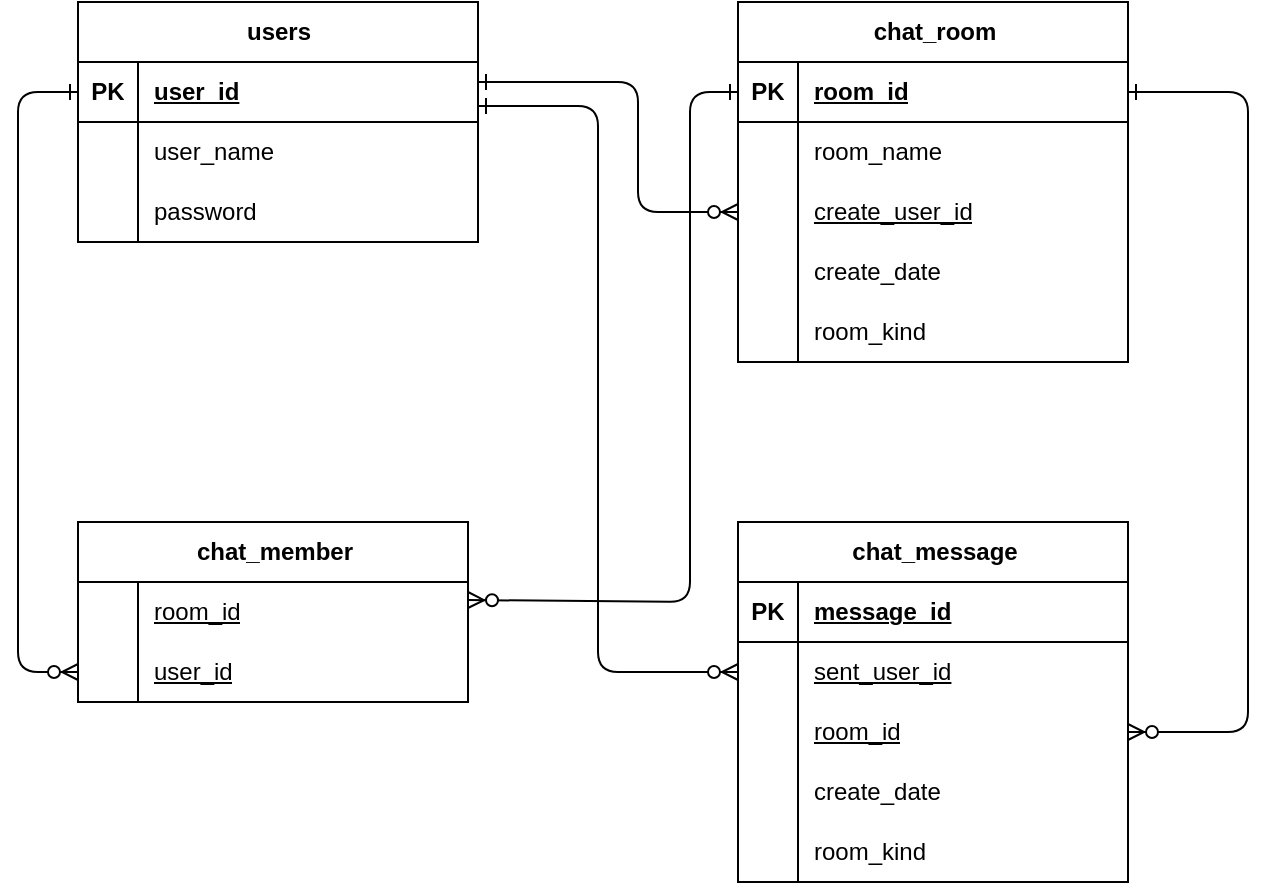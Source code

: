 <mxfile version="22.1.3" type="github">
  <diagram id="R2lEEEUBdFMjLlhIrx00" name="Page-1">
    <mxGraphModel dx="1434" dy="790" grid="1" gridSize="10" guides="1" tooltips="1" connect="1" arrows="1" fold="1" page="1" pageScale="1" pageWidth="850" pageHeight="1100" math="0" shadow="0" extFonts="Permanent Marker^https://fonts.googleapis.com/css?family=Permanent+Marker">
      <root>
        <mxCell id="0" />
        <mxCell id="1" parent="0" />
        <mxCell id="C-vyLk0tnHw3VtMMgP7b-1" value="" style="endArrow=ERzeroToMany;startArrow=ERone;endFill=1;startFill=0;entryX=0;entryY=0.5;entryDx=0;entryDy=0;" parent="1" target="yeZ7nKdXUPoDfyPP_PmN-37" edge="1">
          <mxGeometry width="100" height="100" relative="1" as="geometry">
            <mxPoint x="334" y="140" as="sourcePoint" />
            <mxPoint x="484" y="200" as="targetPoint" />
            <Array as="points">
              <mxPoint x="414" y="140" />
              <mxPoint x="414" y="205" />
            </Array>
          </mxGeometry>
        </mxCell>
        <mxCell id="yeZ7nKdXUPoDfyPP_PmN-14" value="" style="shape=partialRectangle;overflow=hidden;connectable=0;fillColor=none;top=0;left=0;bottom=0;right=0;strokeColor=#000000;" parent="1" vertex="1">
          <mxGeometry x="184" y="210" width="30" height="30" as="geometry">
            <mxRectangle width="30" height="30" as="alternateBounds" />
          </mxGeometry>
        </mxCell>
        <mxCell id="yeZ7nKdXUPoDfyPP_PmN-30" value="chat_room" style="shape=table;startSize=30;container=1;collapsible=1;childLayout=tableLayout;fixedRows=1;rowLines=0;fontStyle=1;align=center;resizeLast=1;html=1;strokeColor=default;verticalAlign=middle;fontFamily=Helvetica;fontSize=12;fontColor=default;fillColor=none;" parent="1" vertex="1">
          <mxGeometry x="464" y="100" width="195" height="180" as="geometry" />
        </mxCell>
        <mxCell id="yeZ7nKdXUPoDfyPP_PmN-31" value="" style="shape=tableRow;horizontal=0;startSize=0;swimlaneHead=0;swimlaneBody=0;fillColor=none;collapsible=0;dropTarget=0;points=[[0,0.5],[1,0.5]];portConstraint=eastwest;top=0;left=0;right=0;bottom=1;strokeColor=default;align=center;verticalAlign=middle;fontFamily=Helvetica;fontSize=12;fontColor=default;" parent="yeZ7nKdXUPoDfyPP_PmN-30" vertex="1">
          <mxGeometry y="30" width="195" height="30" as="geometry" />
        </mxCell>
        <mxCell id="yeZ7nKdXUPoDfyPP_PmN-32" value="PK" style="shape=partialRectangle;connectable=0;fillColor=none;top=0;left=0;bottom=0;right=0;fontStyle=1;overflow=hidden;whiteSpace=wrap;html=1;strokeColor=default;align=center;verticalAlign=middle;fontFamily=Helvetica;fontSize=12;fontColor=default;" parent="yeZ7nKdXUPoDfyPP_PmN-31" vertex="1">
          <mxGeometry width="30" height="30" as="geometry">
            <mxRectangle width="30" height="30" as="alternateBounds" />
          </mxGeometry>
        </mxCell>
        <mxCell id="yeZ7nKdXUPoDfyPP_PmN-33" value="room_id" style="shape=partialRectangle;connectable=0;fillColor=none;top=0;left=0;bottom=0;right=0;align=left;spacingLeft=6;fontStyle=5;overflow=hidden;whiteSpace=wrap;html=1;strokeColor=default;verticalAlign=middle;fontFamily=Helvetica;fontSize=12;fontColor=default;" parent="yeZ7nKdXUPoDfyPP_PmN-31" vertex="1">
          <mxGeometry x="30" width="165" height="30" as="geometry">
            <mxRectangle width="165" height="30" as="alternateBounds" />
          </mxGeometry>
        </mxCell>
        <mxCell id="yeZ7nKdXUPoDfyPP_PmN-34" value="" style="shape=tableRow;horizontal=0;startSize=0;swimlaneHead=0;swimlaneBody=0;fillColor=none;collapsible=0;dropTarget=0;points=[[0,0.5],[1,0.5]];portConstraint=eastwest;top=0;left=0;right=0;bottom=0;strokeColor=default;align=center;verticalAlign=middle;fontFamily=Helvetica;fontSize=12;fontColor=default;" parent="yeZ7nKdXUPoDfyPP_PmN-30" vertex="1">
          <mxGeometry y="60" width="195" height="30" as="geometry" />
        </mxCell>
        <mxCell id="yeZ7nKdXUPoDfyPP_PmN-35" value="" style="shape=partialRectangle;connectable=0;fillColor=none;top=0;left=0;bottom=0;right=0;editable=1;overflow=hidden;whiteSpace=wrap;html=1;strokeColor=default;align=center;verticalAlign=middle;fontFamily=Helvetica;fontSize=12;fontColor=default;" parent="yeZ7nKdXUPoDfyPP_PmN-34" vertex="1">
          <mxGeometry width="30" height="30" as="geometry">
            <mxRectangle width="30" height="30" as="alternateBounds" />
          </mxGeometry>
        </mxCell>
        <mxCell id="yeZ7nKdXUPoDfyPP_PmN-36" value="room_name" style="shape=partialRectangle;connectable=0;fillColor=none;top=0;left=0;bottom=0;right=0;align=left;spacingLeft=6;overflow=hidden;whiteSpace=wrap;html=1;strokeColor=default;verticalAlign=middle;fontFamily=Helvetica;fontSize=12;fontColor=default;" parent="yeZ7nKdXUPoDfyPP_PmN-34" vertex="1">
          <mxGeometry x="30" width="165" height="30" as="geometry">
            <mxRectangle width="165" height="30" as="alternateBounds" />
          </mxGeometry>
        </mxCell>
        <mxCell id="yeZ7nKdXUPoDfyPP_PmN-37" value="" style="shape=tableRow;horizontal=0;startSize=0;swimlaneHead=0;swimlaneBody=0;fillColor=none;collapsible=0;dropTarget=0;points=[[0,0.5],[1,0.5]];portConstraint=eastwest;top=0;left=0;right=0;bottom=0;strokeColor=default;align=center;verticalAlign=middle;fontFamily=Helvetica;fontSize=12;fontColor=default;" parent="yeZ7nKdXUPoDfyPP_PmN-30" vertex="1">
          <mxGeometry y="90" width="195" height="30" as="geometry" />
        </mxCell>
        <mxCell id="yeZ7nKdXUPoDfyPP_PmN-38" value="" style="shape=partialRectangle;connectable=0;fillColor=none;top=0;left=0;bottom=0;right=0;editable=1;overflow=hidden;whiteSpace=wrap;html=1;strokeColor=default;align=center;verticalAlign=middle;fontFamily=Helvetica;fontSize=12;fontColor=default;" parent="yeZ7nKdXUPoDfyPP_PmN-37" vertex="1">
          <mxGeometry width="30" height="30" as="geometry">
            <mxRectangle width="30" height="30" as="alternateBounds" />
          </mxGeometry>
        </mxCell>
        <mxCell id="yeZ7nKdXUPoDfyPP_PmN-39" value="create_user_id" style="shape=partialRectangle;connectable=0;fillColor=none;top=0;left=0;bottom=0;right=0;align=left;spacingLeft=6;overflow=hidden;whiteSpace=wrap;html=1;strokeColor=default;verticalAlign=middle;fontFamily=Helvetica;fontSize=12;fontColor=default;fontStyle=4" parent="yeZ7nKdXUPoDfyPP_PmN-37" vertex="1">
          <mxGeometry x="30" width="165" height="30" as="geometry">
            <mxRectangle width="165" height="30" as="alternateBounds" />
          </mxGeometry>
        </mxCell>
        <mxCell id="yeZ7nKdXUPoDfyPP_PmN-40" value="" style="shape=tableRow;horizontal=0;startSize=0;swimlaneHead=0;swimlaneBody=0;fillColor=none;collapsible=0;dropTarget=0;points=[[0,0.5],[1,0.5]];portConstraint=eastwest;top=0;left=0;right=0;bottom=0;strokeColor=default;align=center;verticalAlign=middle;fontFamily=Helvetica;fontSize=12;fontColor=default;" parent="yeZ7nKdXUPoDfyPP_PmN-30" vertex="1">
          <mxGeometry y="120" width="195" height="30" as="geometry" />
        </mxCell>
        <mxCell id="yeZ7nKdXUPoDfyPP_PmN-41" value="" style="shape=partialRectangle;connectable=0;fillColor=none;top=0;left=0;bottom=0;right=0;editable=1;overflow=hidden;whiteSpace=wrap;html=1;strokeColor=default;align=center;verticalAlign=middle;fontFamily=Helvetica;fontSize=12;fontColor=default;" parent="yeZ7nKdXUPoDfyPP_PmN-40" vertex="1">
          <mxGeometry width="30" height="30" as="geometry">
            <mxRectangle width="30" height="30" as="alternateBounds" />
          </mxGeometry>
        </mxCell>
        <mxCell id="yeZ7nKdXUPoDfyPP_PmN-42" value="create_date" style="shape=partialRectangle;connectable=0;fillColor=none;top=0;left=0;bottom=0;right=0;align=left;spacingLeft=6;overflow=hidden;whiteSpace=wrap;html=1;strokeColor=default;verticalAlign=middle;fontFamily=Helvetica;fontSize=12;fontColor=default;" parent="yeZ7nKdXUPoDfyPP_PmN-40" vertex="1">
          <mxGeometry x="30" width="165" height="30" as="geometry">
            <mxRectangle width="165" height="30" as="alternateBounds" />
          </mxGeometry>
        </mxCell>
        <mxCell id="yeZ7nKdXUPoDfyPP_PmN-43" value="" style="shape=tableRow;horizontal=0;startSize=0;swimlaneHead=0;swimlaneBody=0;fillColor=none;collapsible=0;dropTarget=0;points=[[0,0.5],[1,0.5]];portConstraint=eastwest;top=0;left=0;right=0;bottom=0;strokeColor=default;align=center;verticalAlign=middle;fontFamily=Helvetica;fontSize=12;fontColor=default;" parent="yeZ7nKdXUPoDfyPP_PmN-30" vertex="1">
          <mxGeometry y="150" width="195" height="30" as="geometry" />
        </mxCell>
        <mxCell id="yeZ7nKdXUPoDfyPP_PmN-44" value="" style="shape=partialRectangle;connectable=0;fillColor=none;top=0;left=0;bottom=0;right=0;editable=1;overflow=hidden;whiteSpace=wrap;html=1;strokeColor=default;align=center;verticalAlign=middle;fontFamily=Helvetica;fontSize=12;fontColor=default;" parent="yeZ7nKdXUPoDfyPP_PmN-43" vertex="1">
          <mxGeometry width="30" height="30" as="geometry">
            <mxRectangle width="30" height="30" as="alternateBounds" />
          </mxGeometry>
        </mxCell>
        <mxCell id="yeZ7nKdXUPoDfyPP_PmN-45" value="room_kind" style="shape=partialRectangle;connectable=0;fillColor=none;top=0;left=0;bottom=0;right=0;align=left;spacingLeft=6;overflow=hidden;whiteSpace=wrap;html=1;strokeColor=default;verticalAlign=middle;fontFamily=Helvetica;fontSize=12;fontColor=default;" parent="yeZ7nKdXUPoDfyPP_PmN-43" vertex="1">
          <mxGeometry x="30" width="165" height="30" as="geometry">
            <mxRectangle width="165" height="30" as="alternateBounds" />
          </mxGeometry>
        </mxCell>
        <mxCell id="yeZ7nKdXUPoDfyPP_PmN-46" value="chat_message" style="shape=table;startSize=30;container=1;collapsible=1;childLayout=tableLayout;fixedRows=1;rowLines=0;fontStyle=1;align=center;resizeLast=1;html=1;strokeColor=default;verticalAlign=middle;fontFamily=Helvetica;fontSize=12;fontColor=default;fillColor=none;" parent="1" vertex="1">
          <mxGeometry x="464" y="360" width="195" height="180" as="geometry" />
        </mxCell>
        <mxCell id="yeZ7nKdXUPoDfyPP_PmN-47" value="" style="shape=tableRow;horizontal=0;startSize=0;swimlaneHead=0;swimlaneBody=0;fillColor=none;collapsible=0;dropTarget=0;points=[[0,0.5],[1,0.5]];portConstraint=eastwest;top=0;left=0;right=0;bottom=1;strokeColor=default;align=center;verticalAlign=middle;fontFamily=Helvetica;fontSize=12;fontColor=default;" parent="yeZ7nKdXUPoDfyPP_PmN-46" vertex="1">
          <mxGeometry y="30" width="195" height="30" as="geometry" />
        </mxCell>
        <mxCell id="yeZ7nKdXUPoDfyPP_PmN-48" value="PK" style="shape=partialRectangle;connectable=0;fillColor=none;top=0;left=0;bottom=0;right=0;fontStyle=1;overflow=hidden;whiteSpace=wrap;html=1;strokeColor=default;align=center;verticalAlign=middle;fontFamily=Helvetica;fontSize=12;fontColor=default;" parent="yeZ7nKdXUPoDfyPP_PmN-47" vertex="1">
          <mxGeometry width="30" height="30" as="geometry">
            <mxRectangle width="30" height="30" as="alternateBounds" />
          </mxGeometry>
        </mxCell>
        <mxCell id="yeZ7nKdXUPoDfyPP_PmN-49" value="message_id" style="shape=partialRectangle;connectable=0;fillColor=none;top=0;left=0;bottom=0;right=0;align=left;spacingLeft=6;fontStyle=5;overflow=hidden;whiteSpace=wrap;html=1;strokeColor=default;verticalAlign=middle;fontFamily=Helvetica;fontSize=12;fontColor=default;" parent="yeZ7nKdXUPoDfyPP_PmN-47" vertex="1">
          <mxGeometry x="30" width="165" height="30" as="geometry">
            <mxRectangle width="165" height="30" as="alternateBounds" />
          </mxGeometry>
        </mxCell>
        <mxCell id="yeZ7nKdXUPoDfyPP_PmN-50" value="" style="shape=tableRow;horizontal=0;startSize=0;swimlaneHead=0;swimlaneBody=0;fillColor=none;collapsible=0;dropTarget=0;points=[[0,0.5],[1,0.5]];portConstraint=eastwest;top=0;left=0;right=0;bottom=0;strokeColor=default;align=center;verticalAlign=middle;fontFamily=Helvetica;fontSize=12;fontColor=default;" parent="yeZ7nKdXUPoDfyPP_PmN-46" vertex="1">
          <mxGeometry y="60" width="195" height="30" as="geometry" />
        </mxCell>
        <mxCell id="yeZ7nKdXUPoDfyPP_PmN-51" value="" style="shape=partialRectangle;connectable=0;fillColor=none;top=0;left=0;bottom=0;right=0;editable=1;overflow=hidden;whiteSpace=wrap;html=1;strokeColor=default;align=center;verticalAlign=middle;fontFamily=Helvetica;fontSize=12;fontColor=default;" parent="yeZ7nKdXUPoDfyPP_PmN-50" vertex="1">
          <mxGeometry width="30" height="30" as="geometry">
            <mxRectangle width="30" height="30" as="alternateBounds" />
          </mxGeometry>
        </mxCell>
        <mxCell id="yeZ7nKdXUPoDfyPP_PmN-52" value="sent_user_id" style="shape=partialRectangle;connectable=0;fillColor=none;top=0;left=0;bottom=0;right=0;align=left;spacingLeft=6;overflow=hidden;whiteSpace=wrap;html=1;strokeColor=default;verticalAlign=middle;fontFamily=Helvetica;fontSize=12;fontColor=default;fontStyle=4" parent="yeZ7nKdXUPoDfyPP_PmN-50" vertex="1">
          <mxGeometry x="30" width="165" height="30" as="geometry">
            <mxRectangle width="165" height="30" as="alternateBounds" />
          </mxGeometry>
        </mxCell>
        <mxCell id="yeZ7nKdXUPoDfyPP_PmN-53" value="" style="shape=tableRow;horizontal=0;startSize=0;swimlaneHead=0;swimlaneBody=0;fillColor=none;collapsible=0;dropTarget=0;points=[[0,0.5],[1,0.5]];portConstraint=eastwest;top=0;left=0;right=0;bottom=0;strokeColor=default;align=center;verticalAlign=middle;fontFamily=Helvetica;fontSize=12;fontColor=default;" parent="yeZ7nKdXUPoDfyPP_PmN-46" vertex="1">
          <mxGeometry y="90" width="195" height="30" as="geometry" />
        </mxCell>
        <mxCell id="yeZ7nKdXUPoDfyPP_PmN-54" value="" style="shape=partialRectangle;connectable=0;fillColor=none;top=0;left=0;bottom=0;right=0;editable=1;overflow=hidden;whiteSpace=wrap;html=1;strokeColor=default;align=center;verticalAlign=middle;fontFamily=Helvetica;fontSize=12;fontColor=default;" parent="yeZ7nKdXUPoDfyPP_PmN-53" vertex="1">
          <mxGeometry width="30" height="30" as="geometry">
            <mxRectangle width="30" height="30" as="alternateBounds" />
          </mxGeometry>
        </mxCell>
        <mxCell id="yeZ7nKdXUPoDfyPP_PmN-55" value="room_id" style="shape=partialRectangle;connectable=0;fillColor=none;top=0;left=0;bottom=0;right=0;align=left;spacingLeft=6;overflow=hidden;whiteSpace=wrap;html=1;strokeColor=default;verticalAlign=middle;fontFamily=Helvetica;fontSize=12;fontColor=default;fontStyle=4" parent="yeZ7nKdXUPoDfyPP_PmN-53" vertex="1">
          <mxGeometry x="30" width="165" height="30" as="geometry">
            <mxRectangle width="165" height="30" as="alternateBounds" />
          </mxGeometry>
        </mxCell>
        <mxCell id="yeZ7nKdXUPoDfyPP_PmN-56" value="" style="shape=tableRow;horizontal=0;startSize=0;swimlaneHead=0;swimlaneBody=0;fillColor=none;collapsible=0;dropTarget=0;points=[[0,0.5],[1,0.5]];portConstraint=eastwest;top=0;left=0;right=0;bottom=0;strokeColor=default;align=center;verticalAlign=middle;fontFamily=Helvetica;fontSize=12;fontColor=default;" parent="yeZ7nKdXUPoDfyPP_PmN-46" vertex="1">
          <mxGeometry y="120" width="195" height="30" as="geometry" />
        </mxCell>
        <mxCell id="yeZ7nKdXUPoDfyPP_PmN-57" value="" style="shape=partialRectangle;connectable=0;fillColor=none;top=0;left=0;bottom=0;right=0;editable=1;overflow=hidden;whiteSpace=wrap;html=1;strokeColor=default;align=center;verticalAlign=middle;fontFamily=Helvetica;fontSize=12;fontColor=default;" parent="yeZ7nKdXUPoDfyPP_PmN-56" vertex="1">
          <mxGeometry width="30" height="30" as="geometry">
            <mxRectangle width="30" height="30" as="alternateBounds" />
          </mxGeometry>
        </mxCell>
        <mxCell id="yeZ7nKdXUPoDfyPP_PmN-58" value="create_date" style="shape=partialRectangle;connectable=0;fillColor=none;top=0;left=0;bottom=0;right=0;align=left;spacingLeft=6;overflow=hidden;whiteSpace=wrap;html=1;strokeColor=default;verticalAlign=middle;fontFamily=Helvetica;fontSize=12;fontColor=default;" parent="yeZ7nKdXUPoDfyPP_PmN-56" vertex="1">
          <mxGeometry x="30" width="165" height="30" as="geometry">
            <mxRectangle width="165" height="30" as="alternateBounds" />
          </mxGeometry>
        </mxCell>
        <mxCell id="yeZ7nKdXUPoDfyPP_PmN-59" value="" style="shape=tableRow;horizontal=0;startSize=0;swimlaneHead=0;swimlaneBody=0;fillColor=none;collapsible=0;dropTarget=0;points=[[0,0.5],[1,0.5]];portConstraint=eastwest;top=0;left=0;right=0;bottom=0;strokeColor=default;align=center;verticalAlign=middle;fontFamily=Helvetica;fontSize=12;fontColor=default;" parent="yeZ7nKdXUPoDfyPP_PmN-46" vertex="1">
          <mxGeometry y="150" width="195" height="30" as="geometry" />
        </mxCell>
        <mxCell id="yeZ7nKdXUPoDfyPP_PmN-60" value="" style="shape=partialRectangle;connectable=0;fillColor=none;top=0;left=0;bottom=0;right=0;editable=1;overflow=hidden;whiteSpace=wrap;html=1;strokeColor=default;align=center;verticalAlign=middle;fontFamily=Helvetica;fontSize=12;fontColor=default;" parent="yeZ7nKdXUPoDfyPP_PmN-59" vertex="1">
          <mxGeometry width="30" height="30" as="geometry">
            <mxRectangle width="30" height="30" as="alternateBounds" />
          </mxGeometry>
        </mxCell>
        <mxCell id="yeZ7nKdXUPoDfyPP_PmN-61" value="room_kind" style="shape=partialRectangle;connectable=0;fillColor=none;top=0;left=0;bottom=0;right=0;align=left;spacingLeft=6;overflow=hidden;whiteSpace=wrap;html=1;strokeColor=default;verticalAlign=middle;fontFamily=Helvetica;fontSize=12;fontColor=default;" parent="yeZ7nKdXUPoDfyPP_PmN-59" vertex="1">
          <mxGeometry x="30" width="165" height="30" as="geometry">
            <mxRectangle width="165" height="30" as="alternateBounds" />
          </mxGeometry>
        </mxCell>
        <mxCell id="yeZ7nKdXUPoDfyPP_PmN-69" value="users" style="shape=table;startSize=30;container=1;collapsible=1;childLayout=tableLayout;fixedRows=1;rowLines=0;fontStyle=1;align=center;resizeLast=1;html=1;strokeColor=default;verticalAlign=middle;fontFamily=Helvetica;fontSize=12;fontColor=default;fillColor=none;" parent="1" vertex="1">
          <mxGeometry x="134" y="100" width="200" height="120" as="geometry" />
        </mxCell>
        <mxCell id="yeZ7nKdXUPoDfyPP_PmN-70" value="" style="shape=tableRow;horizontal=0;startSize=0;swimlaneHead=0;swimlaneBody=0;fillColor=none;collapsible=0;dropTarget=0;points=[[0,0.5],[1,0.5]];portConstraint=eastwest;top=0;left=0;right=0;bottom=1;strokeColor=default;align=center;verticalAlign=middle;fontFamily=Helvetica;fontSize=12;fontColor=default;" parent="yeZ7nKdXUPoDfyPP_PmN-69" vertex="1">
          <mxGeometry y="30" width="200" height="30" as="geometry" />
        </mxCell>
        <mxCell id="yeZ7nKdXUPoDfyPP_PmN-71" value="PK" style="shape=partialRectangle;connectable=0;fillColor=none;top=0;left=0;bottom=0;right=0;fontStyle=1;overflow=hidden;whiteSpace=wrap;html=1;strokeColor=default;align=center;verticalAlign=middle;fontFamily=Helvetica;fontSize=12;fontColor=default;" parent="yeZ7nKdXUPoDfyPP_PmN-70" vertex="1">
          <mxGeometry width="30" height="30" as="geometry">
            <mxRectangle width="30" height="30" as="alternateBounds" />
          </mxGeometry>
        </mxCell>
        <mxCell id="yeZ7nKdXUPoDfyPP_PmN-72" value="user_id" style="shape=partialRectangle;connectable=0;fillColor=none;top=0;left=0;bottom=0;right=0;align=left;spacingLeft=6;fontStyle=5;overflow=hidden;whiteSpace=wrap;html=1;strokeColor=default;verticalAlign=middle;fontFamily=Helvetica;fontSize=12;fontColor=default;" parent="yeZ7nKdXUPoDfyPP_PmN-70" vertex="1">
          <mxGeometry x="30" width="170" height="30" as="geometry">
            <mxRectangle width="170" height="30" as="alternateBounds" />
          </mxGeometry>
        </mxCell>
        <mxCell id="yeZ7nKdXUPoDfyPP_PmN-73" value="" style="shape=tableRow;horizontal=0;startSize=0;swimlaneHead=0;swimlaneBody=0;fillColor=none;collapsible=0;dropTarget=0;points=[[0,0.5],[1,0.5]];portConstraint=eastwest;top=0;left=0;right=0;bottom=0;strokeColor=default;align=center;verticalAlign=middle;fontFamily=Helvetica;fontSize=12;fontColor=default;" parent="yeZ7nKdXUPoDfyPP_PmN-69" vertex="1">
          <mxGeometry y="60" width="200" height="30" as="geometry" />
        </mxCell>
        <mxCell id="yeZ7nKdXUPoDfyPP_PmN-74" value="" style="shape=partialRectangle;connectable=0;fillColor=none;top=0;left=0;bottom=0;right=0;editable=1;overflow=hidden;whiteSpace=wrap;html=1;strokeColor=default;align=center;verticalAlign=middle;fontFamily=Helvetica;fontSize=12;fontColor=default;" parent="yeZ7nKdXUPoDfyPP_PmN-73" vertex="1">
          <mxGeometry width="30" height="30" as="geometry">
            <mxRectangle width="30" height="30" as="alternateBounds" />
          </mxGeometry>
        </mxCell>
        <mxCell id="yeZ7nKdXUPoDfyPP_PmN-75" value="user_name" style="shape=partialRectangle;connectable=0;fillColor=none;top=0;left=0;bottom=0;right=0;align=left;spacingLeft=6;overflow=hidden;whiteSpace=wrap;html=1;strokeColor=default;verticalAlign=middle;fontFamily=Helvetica;fontSize=12;fontColor=default;" parent="yeZ7nKdXUPoDfyPP_PmN-73" vertex="1">
          <mxGeometry x="30" width="170" height="30" as="geometry">
            <mxRectangle width="170" height="30" as="alternateBounds" />
          </mxGeometry>
        </mxCell>
        <mxCell id="yeZ7nKdXUPoDfyPP_PmN-76" value="" style="shape=tableRow;horizontal=0;startSize=0;swimlaneHead=0;swimlaneBody=0;fillColor=none;collapsible=0;dropTarget=0;points=[[0,0.5],[1,0.5]];portConstraint=eastwest;top=0;left=0;right=0;bottom=0;strokeColor=default;align=center;verticalAlign=middle;fontFamily=Helvetica;fontSize=12;fontColor=default;" parent="yeZ7nKdXUPoDfyPP_PmN-69" vertex="1">
          <mxGeometry y="90" width="200" height="30" as="geometry" />
        </mxCell>
        <mxCell id="yeZ7nKdXUPoDfyPP_PmN-77" value="" style="shape=partialRectangle;connectable=0;fillColor=none;top=0;left=0;bottom=0;right=0;editable=1;overflow=hidden;whiteSpace=wrap;html=1;strokeColor=default;align=center;verticalAlign=middle;fontFamily=Helvetica;fontSize=12;fontColor=default;" parent="yeZ7nKdXUPoDfyPP_PmN-76" vertex="1">
          <mxGeometry width="30" height="30" as="geometry">
            <mxRectangle width="30" height="30" as="alternateBounds" />
          </mxGeometry>
        </mxCell>
        <mxCell id="yeZ7nKdXUPoDfyPP_PmN-78" value="password" style="shape=partialRectangle;connectable=0;fillColor=none;top=0;left=0;bottom=0;right=0;align=left;spacingLeft=6;overflow=hidden;whiteSpace=wrap;html=1;strokeColor=default;verticalAlign=middle;fontFamily=Helvetica;fontSize=12;fontColor=default;" parent="yeZ7nKdXUPoDfyPP_PmN-76" vertex="1">
          <mxGeometry x="30" width="170" height="30" as="geometry">
            <mxRectangle width="170" height="30" as="alternateBounds" />
          </mxGeometry>
        </mxCell>
        <mxCell id="yeZ7nKdXUPoDfyPP_PmN-80" value="" style="endArrow=ERzeroToMany;startArrow=ERone;endFill=1;startFill=0;entryX=0;entryY=0.5;entryDx=0;entryDy=0;" parent="1" target="yeZ7nKdXUPoDfyPP_PmN-50" edge="1">
          <mxGeometry width="100" height="100" relative="1" as="geometry">
            <mxPoint x="334" y="152" as="sourcePoint" />
            <mxPoint x="584" y="620" as="targetPoint" />
            <Array as="points">
              <mxPoint x="394" y="152" />
              <mxPoint x="394" y="435" />
            </Array>
          </mxGeometry>
        </mxCell>
        <mxCell id="WWsRLIdS3yRi15NpV-fG-1" value="" style="endArrow=ERzeroToMany;startArrow=ERone;endFill=1;startFill=0;entryX=1;entryY=0.5;entryDx=0;entryDy=0;exitX=1;exitY=0.5;exitDx=0;exitDy=0;" edge="1" parent="1" source="yeZ7nKdXUPoDfyPP_PmN-31" target="yeZ7nKdXUPoDfyPP_PmN-53">
          <mxGeometry width="100" height="100" relative="1" as="geometry">
            <mxPoint x="659" y="210" as="sourcePoint" />
            <mxPoint x="789" y="493" as="targetPoint" />
            <Array as="points">
              <mxPoint x="719" y="145" />
              <mxPoint x="719" y="465" />
            </Array>
          </mxGeometry>
        </mxCell>
        <mxCell id="WWsRLIdS3yRi15NpV-fG-2" value="chat_member" style="shape=table;startSize=30;container=1;collapsible=1;childLayout=tableLayout;fixedRows=1;rowLines=0;fontStyle=1;align=center;resizeLast=1;html=1;strokeColor=default;verticalAlign=middle;fontFamily=Helvetica;fontSize=12;fontColor=default;fillColor=none;" vertex="1" parent="1">
          <mxGeometry x="134" y="360" width="195" height="90" as="geometry" />
        </mxCell>
        <mxCell id="WWsRLIdS3yRi15NpV-fG-9" value="" style="shape=tableRow;horizontal=0;startSize=0;swimlaneHead=0;swimlaneBody=0;fillColor=none;collapsible=0;dropTarget=0;points=[[0,0.5],[1,0.5]];portConstraint=eastwest;top=0;left=0;right=0;bottom=0;strokeColor=default;align=center;verticalAlign=middle;fontFamily=Helvetica;fontSize=12;fontColor=default;" vertex="1" parent="WWsRLIdS3yRi15NpV-fG-2">
          <mxGeometry y="30" width="195" height="30" as="geometry" />
        </mxCell>
        <mxCell id="WWsRLIdS3yRi15NpV-fG-10" value="" style="shape=partialRectangle;connectable=0;fillColor=none;top=0;left=0;bottom=0;right=0;editable=1;overflow=hidden;whiteSpace=wrap;html=1;strokeColor=default;align=center;verticalAlign=middle;fontFamily=Helvetica;fontSize=12;fontColor=default;" vertex="1" parent="WWsRLIdS3yRi15NpV-fG-9">
          <mxGeometry width="30" height="30" as="geometry">
            <mxRectangle width="30" height="30" as="alternateBounds" />
          </mxGeometry>
        </mxCell>
        <mxCell id="WWsRLIdS3yRi15NpV-fG-11" value="room_id" style="shape=partialRectangle;connectable=0;fillColor=none;top=0;left=0;bottom=0;right=0;align=left;spacingLeft=6;overflow=hidden;whiteSpace=wrap;html=1;strokeColor=default;verticalAlign=middle;fontFamily=Helvetica;fontSize=12;fontColor=default;fontStyle=4" vertex="1" parent="WWsRLIdS3yRi15NpV-fG-9">
          <mxGeometry x="30" width="165" height="30" as="geometry">
            <mxRectangle width="165" height="30" as="alternateBounds" />
          </mxGeometry>
        </mxCell>
        <mxCell id="WWsRLIdS3yRi15NpV-fG-12" value="" style="shape=tableRow;horizontal=0;startSize=0;swimlaneHead=0;swimlaneBody=0;fillColor=none;collapsible=0;dropTarget=0;points=[[0,0.5],[1,0.5]];portConstraint=eastwest;top=0;left=0;right=0;bottom=0;strokeColor=default;align=center;verticalAlign=middle;fontFamily=Helvetica;fontSize=12;fontColor=default;" vertex="1" parent="WWsRLIdS3yRi15NpV-fG-2">
          <mxGeometry y="60" width="195" height="30" as="geometry" />
        </mxCell>
        <mxCell id="WWsRLIdS3yRi15NpV-fG-13" value="" style="shape=partialRectangle;connectable=0;fillColor=none;top=0;left=0;bottom=0;right=0;editable=1;overflow=hidden;whiteSpace=wrap;html=1;strokeColor=default;align=center;verticalAlign=middle;fontFamily=Helvetica;fontSize=12;fontColor=default;" vertex="1" parent="WWsRLIdS3yRi15NpV-fG-12">
          <mxGeometry width="30" height="30" as="geometry">
            <mxRectangle width="30" height="30" as="alternateBounds" />
          </mxGeometry>
        </mxCell>
        <mxCell id="WWsRLIdS3yRi15NpV-fG-14" value="user_id" style="shape=partialRectangle;connectable=0;fillColor=none;top=0;left=0;bottom=0;right=0;align=left;spacingLeft=6;overflow=hidden;whiteSpace=wrap;html=1;strokeColor=default;verticalAlign=middle;fontFamily=Helvetica;fontSize=12;fontColor=default;fontStyle=4" vertex="1" parent="WWsRLIdS3yRi15NpV-fG-12">
          <mxGeometry x="30" width="165" height="30" as="geometry">
            <mxRectangle width="165" height="30" as="alternateBounds" />
          </mxGeometry>
        </mxCell>
        <mxCell id="WWsRLIdS3yRi15NpV-fG-19" value="" style="endArrow=ERzeroToMany;startArrow=ERone;endFill=1;startFill=0;entryX=0;entryY=0.5;entryDx=0;entryDy=0;exitX=0;exitY=0.5;exitDx=0;exitDy=0;" edge="1" parent="1" source="yeZ7nKdXUPoDfyPP_PmN-70" target="WWsRLIdS3yRi15NpV-fG-12">
          <mxGeometry width="100" height="100" relative="1" as="geometry">
            <mxPoint x="154" y="145" as="sourcePoint" />
            <mxPoint x="154" y="435" as="targetPoint" />
            <Array as="points">
              <mxPoint x="104" y="145" />
              <mxPoint x="104" y="435" />
            </Array>
          </mxGeometry>
        </mxCell>
        <mxCell id="WWsRLIdS3yRi15NpV-fG-22" value="" style="endArrow=ERzeroToMany;startArrow=ERone;endFill=1;startFill=0;entryX=1;entryY=0.3;entryDx=0;entryDy=0;exitX=0;exitY=0.5;exitDx=0;exitDy=0;entryPerimeter=0;" edge="1" parent="1" source="yeZ7nKdXUPoDfyPP_PmN-31" target="WWsRLIdS3yRi15NpV-fG-9">
          <mxGeometry width="100" height="100" relative="1" as="geometry">
            <mxPoint x="270" y="510" as="sourcePoint" />
            <mxPoint x="400" y="793" as="targetPoint" />
            <Array as="points">
              <mxPoint x="440" y="145" />
              <mxPoint x="440" y="400" />
            </Array>
          </mxGeometry>
        </mxCell>
      </root>
    </mxGraphModel>
  </diagram>
</mxfile>
